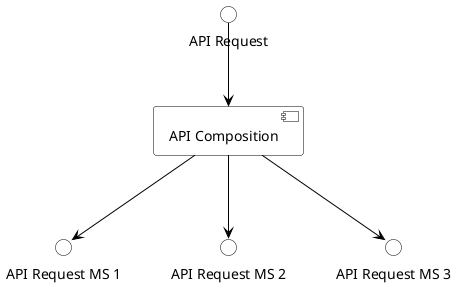 
@startuml
<style>
queue {
   LineThickness: 1
   BackGroundColor: white
   LineColor: black
}
interface {
   BackGroundColor: white
   LineColor: black
}
component {
   BackGroundColor: white
   LineColor: black
}
database {
   BackGroundColor: white
   LineColor: black
}
node {
   BackGroundColor: white
   LineColor: black
}
rectangle{
   LineColor: black
}
arrow {
   LineColor: black
}
</style>

top to bottom direction
'left to right direction

interface "API Request" as Request
rectangle [API Composition] as API

Request --> API

interface "API Request MS 1" as MS1
interface "API Request MS 2" as MS2
interface "API Request MS 3" as MS3

API --> MS1
API --> MS2
API --> MS3

@enduml
